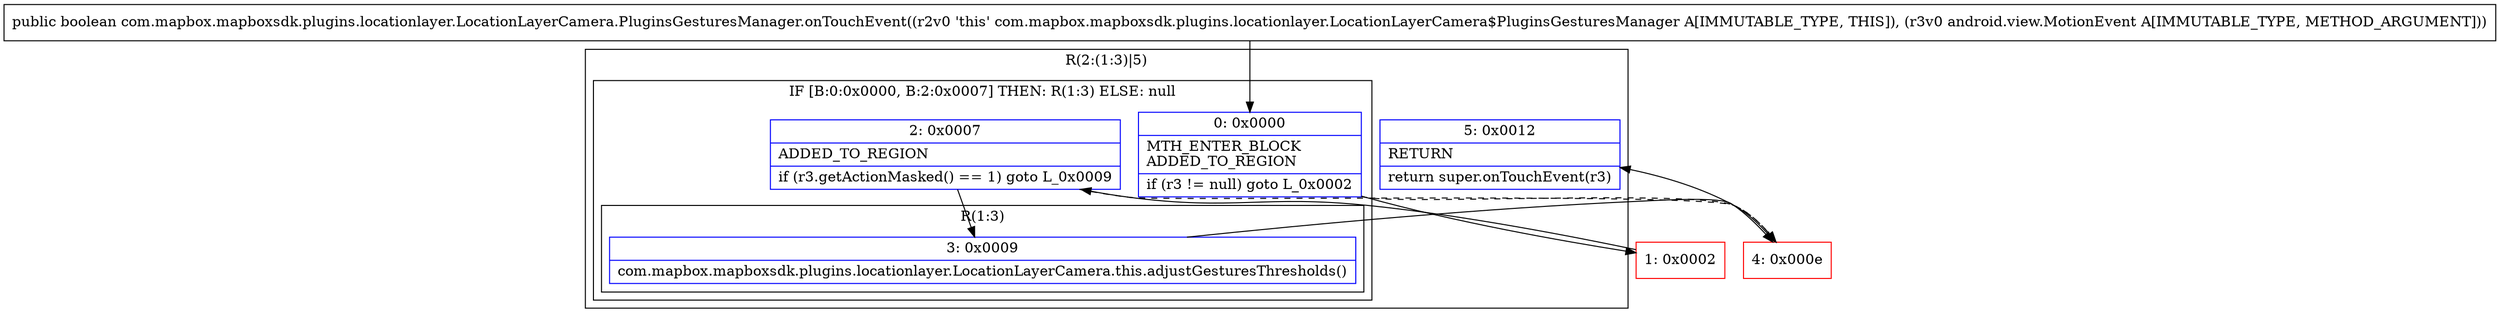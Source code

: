 digraph "CFG forcom.mapbox.mapboxsdk.plugins.locationlayer.LocationLayerCamera.PluginsGesturesManager.onTouchEvent(Landroid\/view\/MotionEvent;)Z" {
subgraph cluster_Region_258403515 {
label = "R(2:(1:3)|5)";
node [shape=record,color=blue];
subgraph cluster_IfRegion_476388062 {
label = "IF [B:0:0x0000, B:2:0x0007] THEN: R(1:3) ELSE: null";
node [shape=record,color=blue];
Node_0 [shape=record,label="{0\:\ 0x0000|MTH_ENTER_BLOCK\lADDED_TO_REGION\l|if (r3 != null) goto L_0x0002\l}"];
Node_2 [shape=record,label="{2\:\ 0x0007|ADDED_TO_REGION\l|if (r3.getActionMasked() == 1) goto L_0x0009\l}"];
subgraph cluster_Region_2082743446 {
label = "R(1:3)";
node [shape=record,color=blue];
Node_3 [shape=record,label="{3\:\ 0x0009|com.mapbox.mapboxsdk.plugins.locationlayer.LocationLayerCamera.this.adjustGesturesThresholds()\l}"];
}
}
Node_5 [shape=record,label="{5\:\ 0x0012|RETURN\l|return super.onTouchEvent(r3)\l}"];
}
Node_1 [shape=record,color=red,label="{1\:\ 0x0002}"];
Node_4 [shape=record,color=red,label="{4\:\ 0x000e}"];
MethodNode[shape=record,label="{public boolean com.mapbox.mapboxsdk.plugins.locationlayer.LocationLayerCamera.PluginsGesturesManager.onTouchEvent((r2v0 'this' com.mapbox.mapboxsdk.plugins.locationlayer.LocationLayerCamera$PluginsGesturesManager A[IMMUTABLE_TYPE, THIS]), (r3v0 android.view.MotionEvent A[IMMUTABLE_TYPE, METHOD_ARGUMENT])) }"];
MethodNode -> Node_0;
Node_0 -> Node_1;
Node_0 -> Node_4[style=dashed];
Node_2 -> Node_3;
Node_2 -> Node_4[style=dashed];
Node_3 -> Node_4;
Node_1 -> Node_2;
Node_4 -> Node_5;
}

